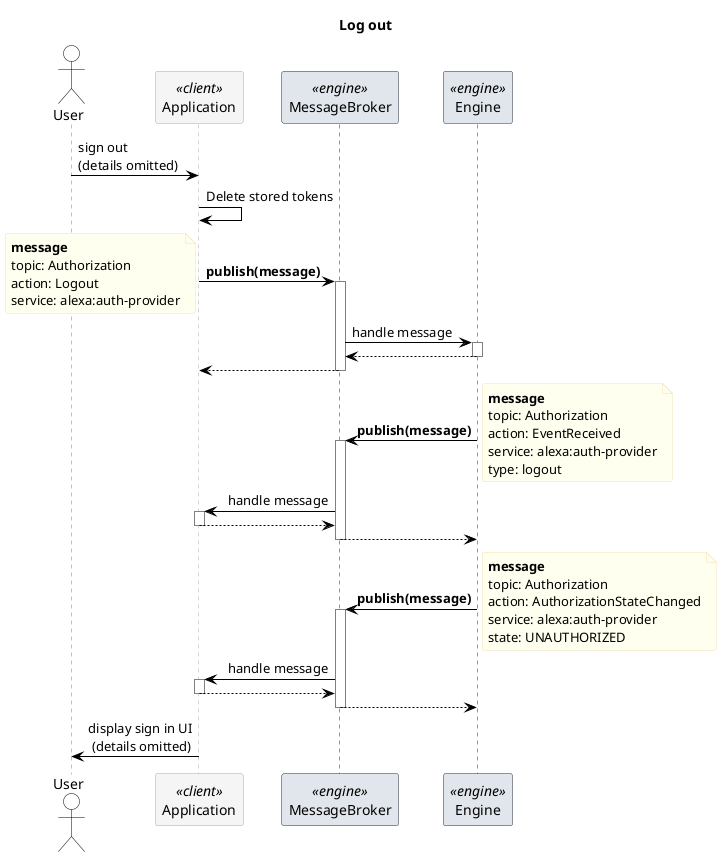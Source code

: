@startuml
skinparam sequenceMessageAlign direction
skinparam lifelineStrategy nosolid

<style>
sequenceDiagram {
	.alexa {
    	RoundCorner 5
        BackgroundColor #E2F5FA
        LineColor #05A0D1
    }
    .engine {
    	RoundCorner 5
        BackgroundColor #E1E6EC
        LineColor #232F3E
    }
    .client {
    	RoundCorner 5
    	BackgroundColor WhiteSmoke
        LineColor DarkGrey
    }
    .amazonservice {
    	RoundCorner 5
    	BackgroundColor #FFEBCC
        LineColor #FF9900
    }
    actor {
    	BackgroundColor White
    	LineColor Black
    }
    arrow {
    	LineColor Black
    }
    lifeline {
    	LineColor Grey
        LineStyle 4
    }
    .message {
    	BackgroundColor Ivory
        LineColor Wheat
        RoundCorner 5
    }
    .callout {
    	BackgroundColor Linen
        LineColor Tan
        RoundCorner 5
    }
}
</style>

actor User order 20
participant Application <<client>> order 30
participant MessageBroker <<engine>> order 40
participant Engine as Engine <<engine>> order 45

Title: Log out

User -> Application : sign out\n(details omitted)
Application -> Application: Delete stored tokens

Application -> MessageBroker : **publish(message)**
note <<message>> left 
**message**
topic: Authorization
action: Logout
service: alexa:auth-provider
end note
activate MessageBroker
MessageBroker -> Engine: handle message
activate Engine
Engine --> MessageBroker
deactivate Engine
MessageBroker --> Application
deactivate MessageBroker

Engine -> MessageBroker: **publish(message)**
note <<message>> right 
**message**
topic: Authorization
action: EventReceived
service: alexa:auth-provider
type: logout
end note
activate MessageBroker
MessageBroker -> Application: handle message
activate Application
Application --> MessageBroker
deactivate Application
MessageBroker --> Engine 
deactivate MessageBroker

Engine -> MessageBroker: **publish(message)**
note <<message>> right 
**message**
topic: Authorization
action: AuthorizationStateChanged
service: alexa:auth-provider
state: UNAUTHORIZED
end note
activate MessageBroker
MessageBroker -> Application: handle message
activate Application
Application --> MessageBroker
deactivate Application
MessageBroker --> Engine 
deactivate MessageBroker

Application -> User: display sign in UI\n (details omitted)
@enduml